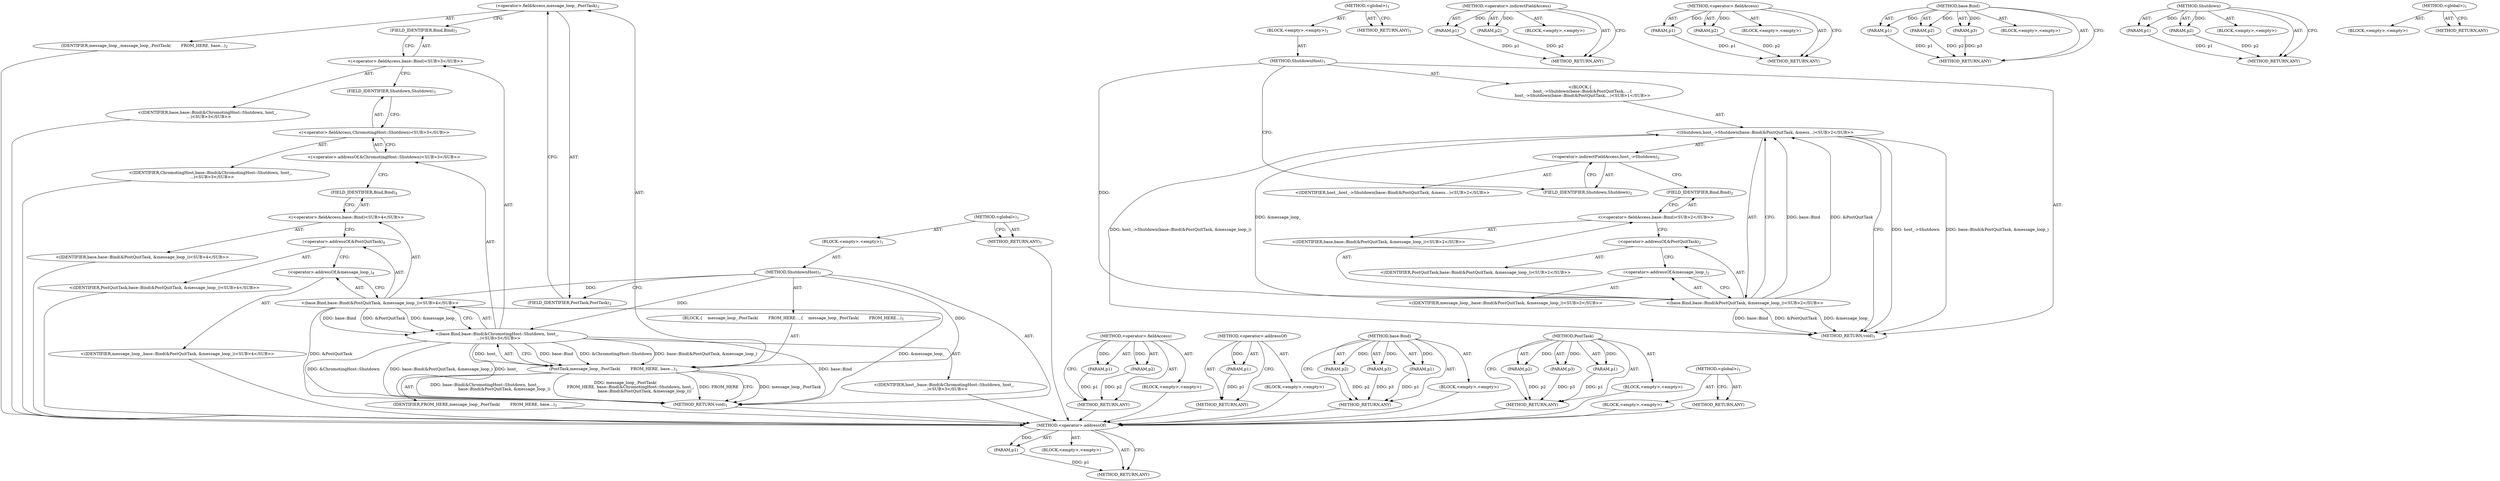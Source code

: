 digraph "&lt;global&gt;" {
vulnerable_58 [label=<(METHOD,&lt;operator&gt;.addressOf)>];
vulnerable_59 [label=<(PARAM,p1)>];
vulnerable_60 [label=<(BLOCK,&lt;empty&gt;,&lt;empty&gt;)>];
vulnerable_61 [label=<(METHOD_RETURN,ANY)>];
vulnerable_6 [label=<(METHOD,&lt;global&gt;)<SUB>1</SUB>>];
vulnerable_7 [label=<(BLOCK,&lt;empty&gt;,&lt;empty&gt;)<SUB>1</SUB>>];
vulnerable_8 [label=<(METHOD,ShutdownHost)<SUB>1</SUB>>];
vulnerable_9 [label="<(BLOCK,{
    host_-&gt;Shutdown(base::Bind(&amp;PostQuitTask,...,{
    host_-&gt;Shutdown(base::Bind(&amp;PostQuitTask,...)<SUB>1</SUB>>"];
vulnerable_10 [label="<(Shutdown,host_-&gt;Shutdown(base::Bind(&amp;PostQuitTask, &amp;mess...)<SUB>2</SUB>>"];
vulnerable_11 [label=<(&lt;operator&gt;.indirectFieldAccess,host_-&gt;Shutdown)<SUB>2</SUB>>];
vulnerable_12 [label="<(IDENTIFIER,host_,host_-&gt;Shutdown(base::Bind(&amp;PostQuitTask, &amp;mess...)<SUB>2</SUB>>"];
vulnerable_13 [label=<(FIELD_IDENTIFIER,Shutdown,Shutdown)<SUB>2</SUB>>];
vulnerable_14 [label="<(base.Bind,base::Bind(&amp;PostQuitTask, &amp;message_loop_))<SUB>2</SUB>>"];
vulnerable_15 [label="<(&lt;operator&gt;.fieldAccess,base::Bind)<SUB>2</SUB>>"];
vulnerable_16 [label="<(IDENTIFIER,base,base::Bind(&amp;PostQuitTask, &amp;message_loop_))<SUB>2</SUB>>"];
vulnerable_17 [label=<(FIELD_IDENTIFIER,Bind,Bind)<SUB>2</SUB>>];
vulnerable_18 [label=<(&lt;operator&gt;.addressOf,&amp;PostQuitTask)<SUB>2</SUB>>];
vulnerable_19 [label="<(IDENTIFIER,PostQuitTask,base::Bind(&amp;PostQuitTask, &amp;message_loop_))<SUB>2</SUB>>"];
vulnerable_20 [label=<(&lt;operator&gt;.addressOf,&amp;message_loop_)<SUB>2</SUB>>];
vulnerable_21 [label="<(IDENTIFIER,message_loop_,base::Bind(&amp;PostQuitTask, &amp;message_loop_))<SUB>2</SUB>>"];
vulnerable_22 [label=<(METHOD_RETURN,void)<SUB>1</SUB>>];
vulnerable_24 [label=<(METHOD_RETURN,ANY)<SUB>1</SUB>>];
vulnerable_42 [label=<(METHOD,&lt;operator&gt;.indirectFieldAccess)>];
vulnerable_43 [label=<(PARAM,p1)>];
vulnerable_44 [label=<(PARAM,p2)>];
vulnerable_45 [label=<(BLOCK,&lt;empty&gt;,&lt;empty&gt;)>];
vulnerable_46 [label=<(METHOD_RETURN,ANY)>];
vulnerable_53 [label=<(METHOD,&lt;operator&gt;.fieldAccess)>];
vulnerable_54 [label=<(PARAM,p1)>];
vulnerable_55 [label=<(PARAM,p2)>];
vulnerable_56 [label=<(BLOCK,&lt;empty&gt;,&lt;empty&gt;)>];
vulnerable_57 [label=<(METHOD_RETURN,ANY)>];
vulnerable_47 [label=<(METHOD,base.Bind)>];
vulnerable_48 [label=<(PARAM,p1)>];
vulnerable_49 [label=<(PARAM,p2)>];
vulnerable_50 [label=<(PARAM,p3)>];
vulnerable_51 [label=<(BLOCK,&lt;empty&gt;,&lt;empty&gt;)>];
vulnerable_52 [label=<(METHOD_RETURN,ANY)>];
vulnerable_37 [label=<(METHOD,Shutdown)>];
vulnerable_38 [label=<(PARAM,p1)>];
vulnerable_39 [label=<(PARAM,p2)>];
vulnerable_40 [label=<(BLOCK,&lt;empty&gt;,&lt;empty&gt;)>];
vulnerable_41 [label=<(METHOD_RETURN,ANY)>];
vulnerable_31 [label=<(METHOD,&lt;global&gt;)<SUB>1</SUB>>];
vulnerable_32 [label=<(BLOCK,&lt;empty&gt;,&lt;empty&gt;)>];
vulnerable_33 [label=<(METHOD_RETURN,ANY)>];
fixed_6 [label=<(METHOD,&lt;global&gt;)<SUB>1</SUB>>];
fixed_7 [label=<(BLOCK,&lt;empty&gt;,&lt;empty&gt;)<SUB>1</SUB>>];
fixed_8 [label=<(METHOD,ShutdownHost)<SUB>1</SUB>>];
fixed_9 [label=<(BLOCK,{
    message_loop_.PostTask(
        FROM_HERE...,{
    message_loop_.PostTask(
        FROM_HERE...)<SUB>1</SUB>>];
fixed_10 [label=<(PostTask,message_loop_.PostTask(
        FROM_HERE, base...)<SUB>2</SUB>>];
fixed_11 [label=<(&lt;operator&gt;.fieldAccess,message_loop_.PostTask)<SUB>2</SUB>>];
fixed_12 [label=<(IDENTIFIER,message_loop_,message_loop_.PostTask(
        FROM_HERE, base...)<SUB>2</SUB>>];
fixed_13 [label=<(FIELD_IDENTIFIER,PostTask,PostTask)<SUB>2</SUB>>];
fixed_14 [label=<(IDENTIFIER,FROM_HERE,message_loop_.PostTask(
        FROM_HERE, base...)<SUB>3</SUB>>];
fixed_15 [label="<(base.Bind,base::Bind(&amp;ChromotingHost::Shutdown, host_,
  ...)<SUB>3</SUB>>"];
fixed_16 [label="<(&lt;operator&gt;.fieldAccess,base::Bind)<SUB>3</SUB>>"];
fixed_17 [label="<(IDENTIFIER,base,base::Bind(&amp;ChromotingHost::Shutdown, host_,
  ...)<SUB>3</SUB>>"];
fixed_18 [label=<(FIELD_IDENTIFIER,Bind,Bind)<SUB>3</SUB>>];
fixed_19 [label="<(&lt;operator&gt;.addressOf,&amp;ChromotingHost::Shutdown)<SUB>3</SUB>>"];
fixed_20 [label="<(&lt;operator&gt;.fieldAccess,ChromotingHost::Shutdown)<SUB>3</SUB>>"];
fixed_21 [label="<(IDENTIFIER,ChromotingHost,base::Bind(&amp;ChromotingHost::Shutdown, host_,
  ...)<SUB>3</SUB>>"];
fixed_22 [label=<(FIELD_IDENTIFIER,Shutdown,Shutdown)<SUB>3</SUB>>];
fixed_23 [label="<(IDENTIFIER,host_,base::Bind(&amp;ChromotingHost::Shutdown, host_,
  ...)<SUB>3</SUB>>"];
fixed_24 [label="<(base.Bind,base::Bind(&amp;PostQuitTask, &amp;message_loop_))<SUB>4</SUB>>"];
fixed_25 [label="<(&lt;operator&gt;.fieldAccess,base::Bind)<SUB>4</SUB>>"];
fixed_26 [label="<(IDENTIFIER,base,base::Bind(&amp;PostQuitTask, &amp;message_loop_))<SUB>4</SUB>>"];
fixed_27 [label=<(FIELD_IDENTIFIER,Bind,Bind)<SUB>4</SUB>>];
fixed_28 [label=<(&lt;operator&gt;.addressOf,&amp;PostQuitTask)<SUB>4</SUB>>];
fixed_29 [label="<(IDENTIFIER,PostQuitTask,base::Bind(&amp;PostQuitTask, &amp;message_loop_))<SUB>4</SUB>>"];
fixed_30 [label=<(&lt;operator&gt;.addressOf,&amp;message_loop_)<SUB>4</SUB>>];
fixed_31 [label="<(IDENTIFIER,message_loop_,base::Bind(&amp;PostQuitTask, &amp;message_loop_))<SUB>4</SUB>>"];
fixed_32 [label=<(METHOD_RETURN,void)<SUB>1</SUB>>];
fixed_34 [label=<(METHOD_RETURN,ANY)<SUB>1</SUB>>];
fixed_57 [label=<(METHOD,&lt;operator&gt;.fieldAccess)>];
fixed_58 [label=<(PARAM,p1)>];
fixed_59 [label=<(PARAM,p2)>];
fixed_60 [label=<(BLOCK,&lt;empty&gt;,&lt;empty&gt;)>];
fixed_61 [label=<(METHOD_RETURN,ANY)>];
fixed_68 [label=<(METHOD,&lt;operator&gt;.addressOf)>];
fixed_69 [label=<(PARAM,p1)>];
fixed_70 [label=<(BLOCK,&lt;empty&gt;,&lt;empty&gt;)>];
fixed_71 [label=<(METHOD_RETURN,ANY)>];
fixed_62 [label=<(METHOD,base.Bind)>];
fixed_63 [label=<(PARAM,p1)>];
fixed_64 [label=<(PARAM,p2)>];
fixed_65 [label=<(PARAM,p3)>];
fixed_66 [label=<(BLOCK,&lt;empty&gt;,&lt;empty&gt;)>];
fixed_67 [label=<(METHOD_RETURN,ANY)>];
fixed_51 [label=<(METHOD,PostTask)>];
fixed_52 [label=<(PARAM,p1)>];
fixed_53 [label=<(PARAM,p2)>];
fixed_54 [label=<(PARAM,p3)>];
fixed_55 [label=<(BLOCK,&lt;empty&gt;,&lt;empty&gt;)>];
fixed_56 [label=<(METHOD_RETURN,ANY)>];
fixed_45 [label=<(METHOD,&lt;global&gt;)<SUB>1</SUB>>];
fixed_46 [label=<(BLOCK,&lt;empty&gt;,&lt;empty&gt;)>];
fixed_47 [label=<(METHOD_RETURN,ANY)>];
vulnerable_58 -> vulnerable_59  [key=0, label="AST: "];
vulnerable_58 -> vulnerable_59  [key=1, label="DDG: "];
vulnerable_58 -> vulnerable_60  [key=0, label="AST: "];
vulnerable_58 -> vulnerable_61  [key=0, label="AST: "];
vulnerable_58 -> vulnerable_61  [key=1, label="CFG: "];
vulnerable_59 -> vulnerable_61  [key=0, label="DDG: p1"];
vulnerable_6 -> vulnerable_7  [key=0, label="AST: "];
vulnerable_6 -> vulnerable_24  [key=0, label="AST: "];
vulnerable_6 -> vulnerable_24  [key=1, label="CFG: "];
vulnerable_7 -> vulnerable_8  [key=0, label="AST: "];
vulnerable_8 -> vulnerable_9  [key=0, label="AST: "];
vulnerable_8 -> vulnerable_22  [key=0, label="AST: "];
vulnerable_8 -> vulnerable_13  [key=0, label="CFG: "];
vulnerable_8 -> vulnerable_14  [key=0, label="DDG: "];
vulnerable_9 -> vulnerable_10  [key=0, label="AST: "];
vulnerable_10 -> vulnerable_11  [key=0, label="AST: "];
vulnerable_10 -> vulnerable_14  [key=0, label="AST: "];
vulnerable_10 -> vulnerable_22  [key=0, label="CFG: "];
vulnerable_10 -> vulnerable_22  [key=1, label="DDG: host_-&gt;Shutdown"];
vulnerable_10 -> vulnerable_22  [key=2, label="DDG: base::Bind(&amp;PostQuitTask, &amp;message_loop_)"];
vulnerable_10 -> vulnerable_22  [key=3, label="DDG: host_-&gt;Shutdown(base::Bind(&amp;PostQuitTask, &amp;message_loop_))"];
vulnerable_11 -> vulnerable_12  [key=0, label="AST: "];
vulnerable_11 -> vulnerable_13  [key=0, label="AST: "];
vulnerable_11 -> vulnerable_17  [key=0, label="CFG: "];
vulnerable_13 -> vulnerable_11  [key=0, label="CFG: "];
vulnerable_14 -> vulnerable_15  [key=0, label="AST: "];
vulnerable_14 -> vulnerable_18  [key=0, label="AST: "];
vulnerable_14 -> vulnerable_20  [key=0, label="AST: "];
vulnerable_14 -> vulnerable_10  [key=0, label="CFG: "];
vulnerable_14 -> vulnerable_10  [key=1, label="DDG: base::Bind"];
vulnerable_14 -> vulnerable_10  [key=2, label="DDG: &amp;PostQuitTask"];
vulnerable_14 -> vulnerable_10  [key=3, label="DDG: &amp;message_loop_"];
vulnerable_14 -> vulnerable_22  [key=0, label="DDG: base::Bind"];
vulnerable_14 -> vulnerable_22  [key=1, label="DDG: &amp;PostQuitTask"];
vulnerable_14 -> vulnerable_22  [key=2, label="DDG: &amp;message_loop_"];
vulnerable_15 -> vulnerable_16  [key=0, label="AST: "];
vulnerable_15 -> vulnerable_17  [key=0, label="AST: "];
vulnerable_15 -> vulnerable_18  [key=0, label="CFG: "];
vulnerable_17 -> vulnerable_15  [key=0, label="CFG: "];
vulnerable_18 -> vulnerable_19  [key=0, label="AST: "];
vulnerable_18 -> vulnerable_20  [key=0, label="CFG: "];
vulnerable_20 -> vulnerable_21  [key=0, label="AST: "];
vulnerable_20 -> vulnerable_14  [key=0, label="CFG: "];
vulnerable_42 -> vulnerable_43  [key=0, label="AST: "];
vulnerable_42 -> vulnerable_43  [key=1, label="DDG: "];
vulnerable_42 -> vulnerable_45  [key=0, label="AST: "];
vulnerable_42 -> vulnerable_44  [key=0, label="AST: "];
vulnerable_42 -> vulnerable_44  [key=1, label="DDG: "];
vulnerable_42 -> vulnerable_46  [key=0, label="AST: "];
vulnerable_42 -> vulnerable_46  [key=1, label="CFG: "];
vulnerable_43 -> vulnerable_46  [key=0, label="DDG: p1"];
vulnerable_44 -> vulnerable_46  [key=0, label="DDG: p2"];
vulnerable_53 -> vulnerable_54  [key=0, label="AST: "];
vulnerable_53 -> vulnerable_54  [key=1, label="DDG: "];
vulnerable_53 -> vulnerable_56  [key=0, label="AST: "];
vulnerable_53 -> vulnerable_55  [key=0, label="AST: "];
vulnerable_53 -> vulnerable_55  [key=1, label="DDG: "];
vulnerable_53 -> vulnerable_57  [key=0, label="AST: "];
vulnerable_53 -> vulnerable_57  [key=1, label="CFG: "];
vulnerable_54 -> vulnerable_57  [key=0, label="DDG: p1"];
vulnerable_55 -> vulnerable_57  [key=0, label="DDG: p2"];
vulnerable_47 -> vulnerable_48  [key=0, label="AST: "];
vulnerable_47 -> vulnerable_48  [key=1, label="DDG: "];
vulnerable_47 -> vulnerable_51  [key=0, label="AST: "];
vulnerable_47 -> vulnerable_49  [key=0, label="AST: "];
vulnerable_47 -> vulnerable_49  [key=1, label="DDG: "];
vulnerable_47 -> vulnerable_52  [key=0, label="AST: "];
vulnerable_47 -> vulnerable_52  [key=1, label="CFG: "];
vulnerable_47 -> vulnerable_50  [key=0, label="AST: "];
vulnerable_47 -> vulnerable_50  [key=1, label="DDG: "];
vulnerable_48 -> vulnerable_52  [key=0, label="DDG: p1"];
vulnerable_49 -> vulnerable_52  [key=0, label="DDG: p2"];
vulnerable_50 -> vulnerable_52  [key=0, label="DDG: p3"];
vulnerable_37 -> vulnerable_38  [key=0, label="AST: "];
vulnerable_37 -> vulnerable_38  [key=1, label="DDG: "];
vulnerable_37 -> vulnerable_40  [key=0, label="AST: "];
vulnerable_37 -> vulnerable_39  [key=0, label="AST: "];
vulnerable_37 -> vulnerable_39  [key=1, label="DDG: "];
vulnerable_37 -> vulnerable_41  [key=0, label="AST: "];
vulnerable_37 -> vulnerable_41  [key=1, label="CFG: "];
vulnerable_38 -> vulnerable_41  [key=0, label="DDG: p1"];
vulnerable_39 -> vulnerable_41  [key=0, label="DDG: p2"];
vulnerable_31 -> vulnerable_32  [key=0, label="AST: "];
vulnerable_31 -> vulnerable_33  [key=0, label="AST: "];
vulnerable_31 -> vulnerable_33  [key=1, label="CFG: "];
fixed_6 -> fixed_7  [key=0, label="AST: "];
fixed_6 -> fixed_34  [key=0, label="AST: "];
fixed_6 -> fixed_34  [key=1, label="CFG: "];
fixed_7 -> fixed_8  [key=0, label="AST: "];
fixed_8 -> fixed_9  [key=0, label="AST: "];
fixed_8 -> fixed_32  [key=0, label="AST: "];
fixed_8 -> fixed_13  [key=0, label="CFG: "];
fixed_8 -> fixed_10  [key=0, label="DDG: "];
fixed_8 -> fixed_15  [key=0, label="DDG: "];
fixed_8 -> fixed_24  [key=0, label="DDG: "];
fixed_9 -> fixed_10  [key=0, label="AST: "];
fixed_10 -> fixed_11  [key=0, label="AST: "];
fixed_10 -> fixed_14  [key=0, label="AST: "];
fixed_10 -> fixed_15  [key=0, label="AST: "];
fixed_10 -> fixed_32  [key=0, label="CFG: "];
fixed_10 -> fixed_32  [key=1, label="DDG: message_loop_.PostTask"];
fixed_10 -> fixed_32  [key=2, label="DDG: base::Bind(&amp;ChromotingHost::Shutdown, host_,
                              base::Bind(&amp;PostQuitTask, &amp;message_loop_))"];
fixed_10 -> fixed_32  [key=3, label="DDG: message_loop_.PostTask(
        FROM_HERE, base::Bind(&amp;ChromotingHost::Shutdown, host_,
                              base::Bind(&amp;PostQuitTask, &amp;message_loop_)))"];
fixed_10 -> fixed_32  [key=4, label="DDG: FROM_HERE"];
fixed_11 -> fixed_12  [key=0, label="AST: "];
fixed_11 -> fixed_13  [key=0, label="AST: "];
fixed_11 -> fixed_18  [key=0, label="CFG: "];
fixed_12 -> vulnerable_58  [key=0];
fixed_13 -> fixed_11  [key=0, label="CFG: "];
fixed_14 -> vulnerable_58  [key=0];
fixed_15 -> fixed_16  [key=0, label="AST: "];
fixed_15 -> fixed_19  [key=0, label="AST: "];
fixed_15 -> fixed_23  [key=0, label="AST: "];
fixed_15 -> fixed_24  [key=0, label="AST: "];
fixed_15 -> fixed_10  [key=0, label="CFG: "];
fixed_15 -> fixed_10  [key=1, label="DDG: base::Bind"];
fixed_15 -> fixed_10  [key=2, label="DDG: &amp;ChromotingHost::Shutdown"];
fixed_15 -> fixed_10  [key=3, label="DDG: host_"];
fixed_15 -> fixed_10  [key=4, label="DDG: base::Bind(&amp;PostQuitTask, &amp;message_loop_)"];
fixed_15 -> fixed_32  [key=0, label="DDG: base::Bind"];
fixed_15 -> fixed_32  [key=1, label="DDG: &amp;ChromotingHost::Shutdown"];
fixed_15 -> fixed_32  [key=2, label="DDG: base::Bind(&amp;PostQuitTask, &amp;message_loop_)"];
fixed_15 -> fixed_32  [key=3, label="DDG: host_"];
fixed_16 -> fixed_17  [key=0, label="AST: "];
fixed_16 -> fixed_18  [key=0, label="AST: "];
fixed_16 -> fixed_22  [key=0, label="CFG: "];
fixed_17 -> vulnerable_58  [key=0];
fixed_18 -> fixed_16  [key=0, label="CFG: "];
fixed_19 -> fixed_20  [key=0, label="AST: "];
fixed_19 -> fixed_27  [key=0, label="CFG: "];
fixed_20 -> fixed_21  [key=0, label="AST: "];
fixed_20 -> fixed_22  [key=0, label="AST: "];
fixed_20 -> fixed_19  [key=0, label="CFG: "];
fixed_21 -> vulnerable_58  [key=0];
fixed_22 -> fixed_20  [key=0, label="CFG: "];
fixed_23 -> vulnerable_58  [key=0];
fixed_24 -> fixed_25  [key=0, label="AST: "];
fixed_24 -> fixed_28  [key=0, label="AST: "];
fixed_24 -> fixed_30  [key=0, label="AST: "];
fixed_24 -> fixed_15  [key=0, label="CFG: "];
fixed_24 -> fixed_15  [key=1, label="DDG: base::Bind"];
fixed_24 -> fixed_15  [key=2, label="DDG: &amp;PostQuitTask"];
fixed_24 -> fixed_15  [key=3, label="DDG: &amp;message_loop_"];
fixed_24 -> fixed_32  [key=0, label="DDG: &amp;PostQuitTask"];
fixed_24 -> fixed_32  [key=1, label="DDG: &amp;message_loop_"];
fixed_25 -> fixed_26  [key=0, label="AST: "];
fixed_25 -> fixed_27  [key=0, label="AST: "];
fixed_25 -> fixed_28  [key=0, label="CFG: "];
fixed_26 -> vulnerable_58  [key=0];
fixed_27 -> fixed_25  [key=0, label="CFG: "];
fixed_28 -> fixed_29  [key=0, label="AST: "];
fixed_28 -> fixed_30  [key=0, label="CFG: "];
fixed_29 -> vulnerable_58  [key=0];
fixed_30 -> fixed_31  [key=0, label="AST: "];
fixed_30 -> fixed_24  [key=0, label="CFG: "];
fixed_31 -> vulnerable_58  [key=0];
fixed_32 -> vulnerable_58  [key=0];
fixed_34 -> vulnerable_58  [key=0];
fixed_57 -> fixed_58  [key=0, label="AST: "];
fixed_57 -> fixed_58  [key=1, label="DDG: "];
fixed_57 -> fixed_60  [key=0, label="AST: "];
fixed_57 -> fixed_59  [key=0, label="AST: "];
fixed_57 -> fixed_59  [key=1, label="DDG: "];
fixed_57 -> fixed_61  [key=0, label="AST: "];
fixed_57 -> fixed_61  [key=1, label="CFG: "];
fixed_58 -> fixed_61  [key=0, label="DDG: p1"];
fixed_59 -> fixed_61  [key=0, label="DDG: p2"];
fixed_60 -> vulnerable_58  [key=0];
fixed_61 -> vulnerable_58  [key=0];
fixed_68 -> fixed_69  [key=0, label="AST: "];
fixed_68 -> fixed_69  [key=1, label="DDG: "];
fixed_68 -> fixed_70  [key=0, label="AST: "];
fixed_68 -> fixed_71  [key=0, label="AST: "];
fixed_68 -> fixed_71  [key=1, label="CFG: "];
fixed_69 -> fixed_71  [key=0, label="DDG: p1"];
fixed_70 -> vulnerable_58  [key=0];
fixed_71 -> vulnerable_58  [key=0];
fixed_62 -> fixed_63  [key=0, label="AST: "];
fixed_62 -> fixed_63  [key=1, label="DDG: "];
fixed_62 -> fixed_66  [key=0, label="AST: "];
fixed_62 -> fixed_64  [key=0, label="AST: "];
fixed_62 -> fixed_64  [key=1, label="DDG: "];
fixed_62 -> fixed_67  [key=0, label="AST: "];
fixed_62 -> fixed_67  [key=1, label="CFG: "];
fixed_62 -> fixed_65  [key=0, label="AST: "];
fixed_62 -> fixed_65  [key=1, label="DDG: "];
fixed_63 -> fixed_67  [key=0, label="DDG: p1"];
fixed_64 -> fixed_67  [key=0, label="DDG: p2"];
fixed_65 -> fixed_67  [key=0, label="DDG: p3"];
fixed_66 -> vulnerable_58  [key=0];
fixed_67 -> vulnerable_58  [key=0];
fixed_51 -> fixed_52  [key=0, label="AST: "];
fixed_51 -> fixed_52  [key=1, label="DDG: "];
fixed_51 -> fixed_55  [key=0, label="AST: "];
fixed_51 -> fixed_53  [key=0, label="AST: "];
fixed_51 -> fixed_53  [key=1, label="DDG: "];
fixed_51 -> fixed_56  [key=0, label="AST: "];
fixed_51 -> fixed_56  [key=1, label="CFG: "];
fixed_51 -> fixed_54  [key=0, label="AST: "];
fixed_51 -> fixed_54  [key=1, label="DDG: "];
fixed_52 -> fixed_56  [key=0, label="DDG: p1"];
fixed_53 -> fixed_56  [key=0, label="DDG: p2"];
fixed_54 -> fixed_56  [key=0, label="DDG: p3"];
fixed_55 -> vulnerable_58  [key=0];
fixed_56 -> vulnerable_58  [key=0];
fixed_45 -> fixed_46  [key=0, label="AST: "];
fixed_45 -> fixed_47  [key=0, label="AST: "];
fixed_45 -> fixed_47  [key=1, label="CFG: "];
fixed_46 -> vulnerable_58  [key=0];
fixed_47 -> vulnerable_58  [key=0];
}
